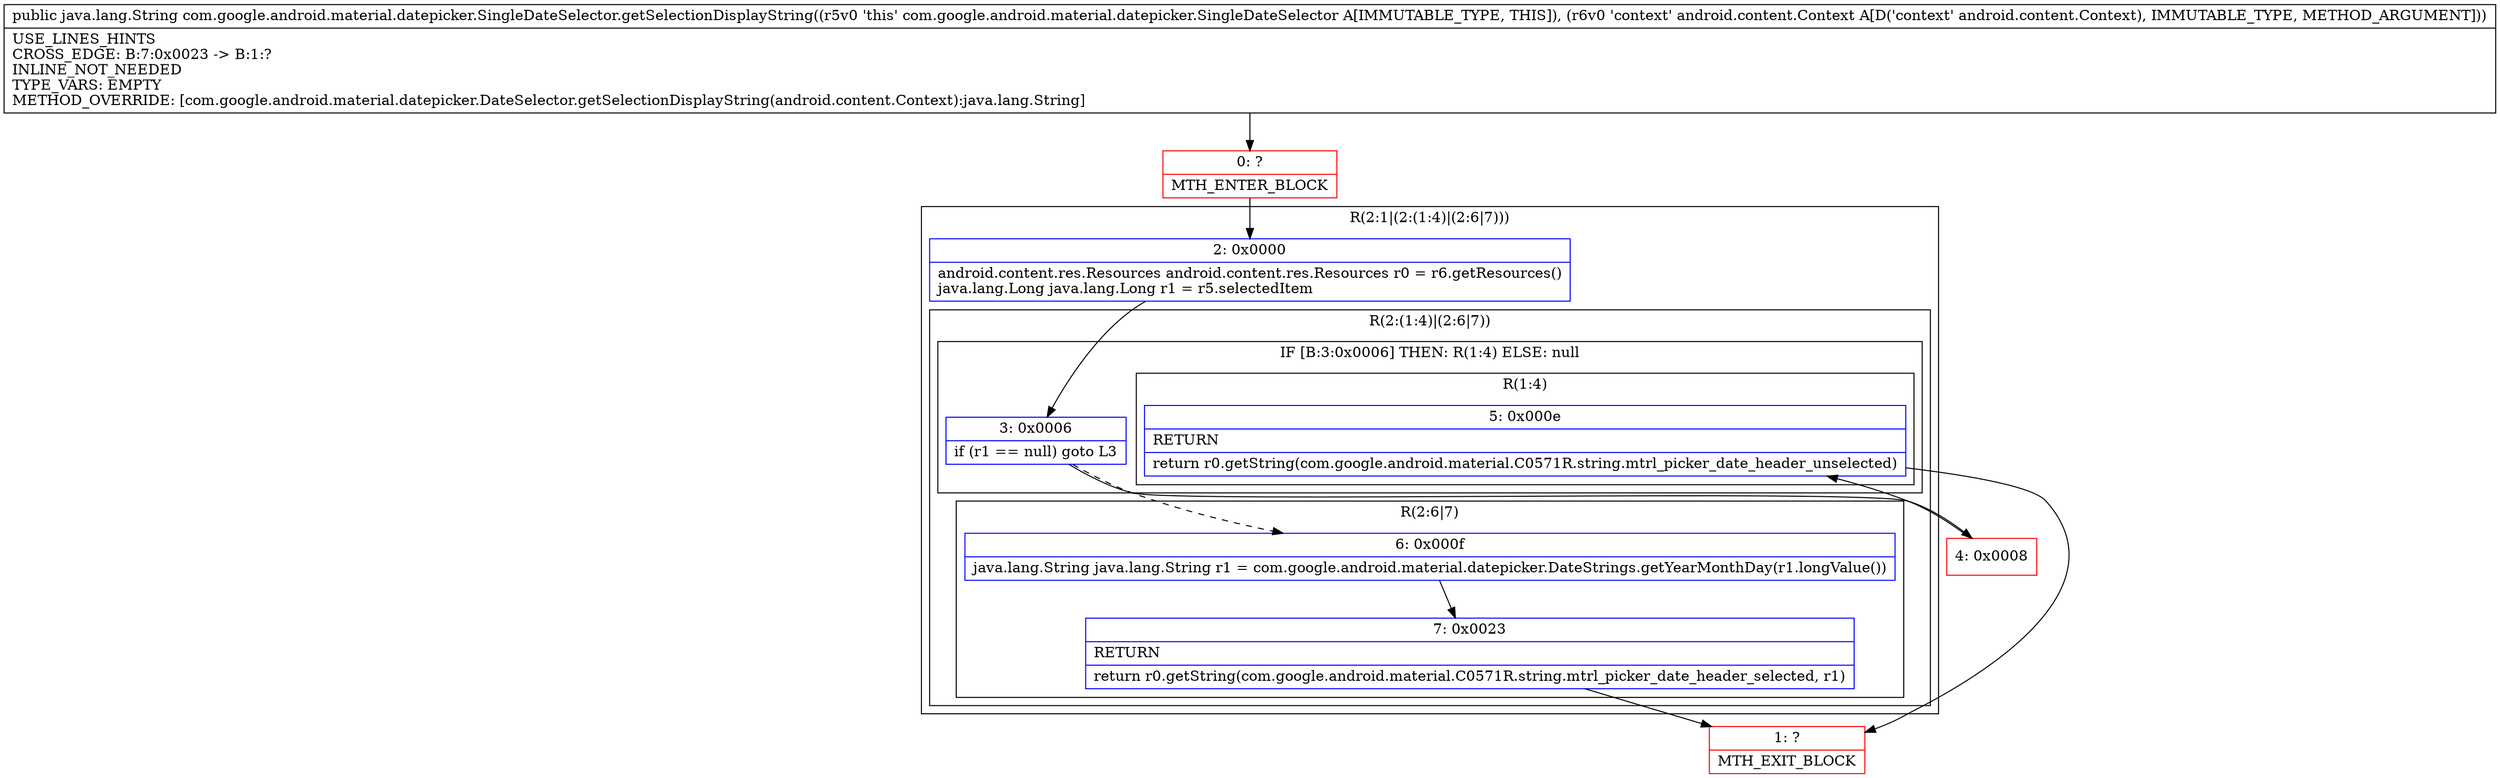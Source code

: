 digraph "CFG forcom.google.android.material.datepicker.SingleDateSelector.getSelectionDisplayString(Landroid\/content\/Context;)Ljava\/lang\/String;" {
subgraph cluster_Region_1687813740 {
label = "R(2:1|(2:(1:4)|(2:6|7)))";
node [shape=record,color=blue];
Node_2 [shape=record,label="{2\:\ 0x0000|android.content.res.Resources android.content.res.Resources r0 = r6.getResources()\ljava.lang.Long java.lang.Long r1 = r5.selectedItem\l}"];
subgraph cluster_Region_2082031576 {
label = "R(2:(1:4)|(2:6|7))";
node [shape=record,color=blue];
subgraph cluster_IfRegion_1318271940 {
label = "IF [B:3:0x0006] THEN: R(1:4) ELSE: null";
node [shape=record,color=blue];
Node_3 [shape=record,label="{3\:\ 0x0006|if (r1 == null) goto L3\l}"];
subgraph cluster_Region_435392502 {
label = "R(1:4)";
node [shape=record,color=blue];
Node_5 [shape=record,label="{5\:\ 0x000e|RETURN\l|return r0.getString(com.google.android.material.C0571R.string.mtrl_picker_date_header_unselected)\l}"];
}
}
subgraph cluster_Region_1994708443 {
label = "R(2:6|7)";
node [shape=record,color=blue];
Node_6 [shape=record,label="{6\:\ 0x000f|java.lang.String java.lang.String r1 = com.google.android.material.datepicker.DateStrings.getYearMonthDay(r1.longValue())\l}"];
Node_7 [shape=record,label="{7\:\ 0x0023|RETURN\l|return r0.getString(com.google.android.material.C0571R.string.mtrl_picker_date_header_selected, r1)\l}"];
}
}
}
Node_0 [shape=record,color=red,label="{0\:\ ?|MTH_ENTER_BLOCK\l}"];
Node_4 [shape=record,color=red,label="{4\:\ 0x0008}"];
Node_1 [shape=record,color=red,label="{1\:\ ?|MTH_EXIT_BLOCK\l}"];
MethodNode[shape=record,label="{public java.lang.String com.google.android.material.datepicker.SingleDateSelector.getSelectionDisplayString((r5v0 'this' com.google.android.material.datepicker.SingleDateSelector A[IMMUTABLE_TYPE, THIS]), (r6v0 'context' android.content.Context A[D('context' android.content.Context), IMMUTABLE_TYPE, METHOD_ARGUMENT]))  | USE_LINES_HINTS\lCROSS_EDGE: B:7:0x0023 \-\> B:1:?\lINLINE_NOT_NEEDED\lTYPE_VARS: EMPTY\lMETHOD_OVERRIDE: [com.google.android.material.datepicker.DateSelector.getSelectionDisplayString(android.content.Context):java.lang.String]\l}"];
MethodNode -> Node_0;Node_2 -> Node_3;
Node_3 -> Node_4;
Node_3 -> Node_6[style=dashed];
Node_5 -> Node_1;
Node_6 -> Node_7;
Node_7 -> Node_1;
Node_0 -> Node_2;
Node_4 -> Node_5;
}

